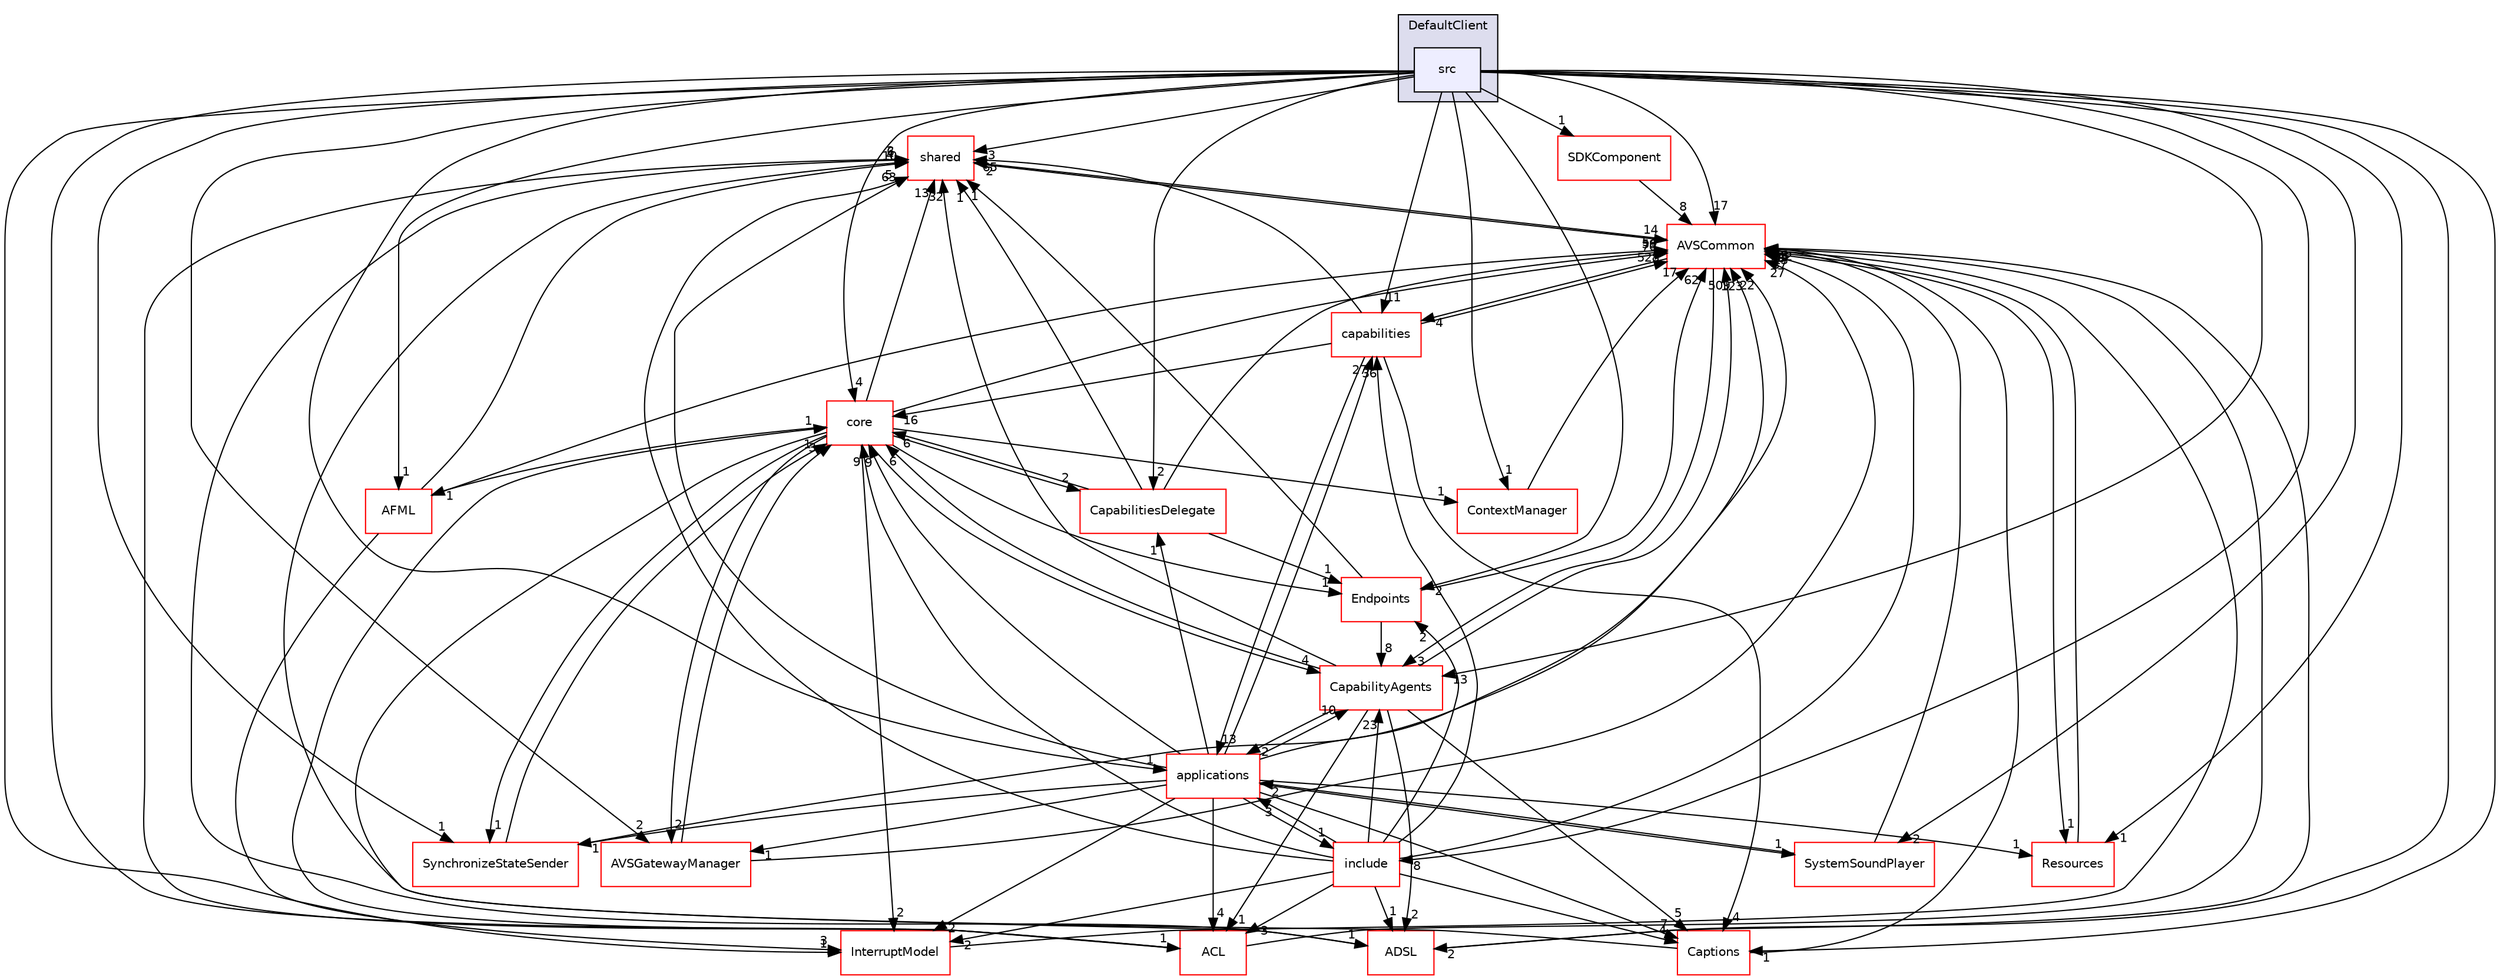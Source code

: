 digraph "/workplace/avs-device-sdk/ApplicationUtilities/DefaultClient/src" {
  compound=true
  node [ fontsize="10", fontname="Helvetica"];
  edge [ labelfontsize="10", labelfontname="Helvetica"];
  subgraph clusterdir_b085260ed2fdec2a77be746aa0e6e508 {
    graph [ bgcolor="#ddddee", pencolor="black", label="DefaultClient" fontname="Helvetica", fontsize="10", URL="dir_b085260ed2fdec2a77be746aa0e6e508.html"]
  dir_73357987a539283f3665c6273c0b97e7 [shape=box, label="src", style="filled", fillcolor="#eeeeff", pencolor="black", URL="dir_73357987a539283f3665c6273c0b97e7.html"];
  }
  dir_9982052f7ce695d12571567315b2fafa [shape=box label="shared" fillcolor="white" style="filled" color="red" URL="dir_9982052f7ce695d12571567315b2fafa.html"];
  dir_15a1dcf98404372b5aa31671439f6987 [shape=box label="AFML" fillcolor="white" style="filled" color="red" URL="dir_15a1dcf98404372b5aa31671439f6987.html"];
  dir_7cf910bd1d7603f12ef47ff650cec893 [shape=box label="CapabilityAgents" fillcolor="white" style="filled" color="red" URL="dir_7cf910bd1d7603f12ef47ff650cec893.html"];
  dir_a6e4fee11f07c3b70486e88fe92cbbdc [shape=box label="applications" fillcolor="white" style="filled" color="red" URL="dir_a6e4fee11f07c3b70486e88fe92cbbdc.html"];
  dir_ed284a04dd0d49c135ac897057737ac2 [shape=box label="ContextManager" fillcolor="white" style="filled" color="red" URL="dir_ed284a04dd0d49c135ac897057737ac2.html"];
  dir_0a90cfc4c6fc93350190d2c91cca5e69 [shape=box label="Endpoints" fillcolor="white" style="filled" color="red" URL="dir_0a90cfc4c6fc93350190d2c91cca5e69.html"];
  dir_de0e77330fd0ab33359e90b501923c8e [shape=box label="Captions" fillcolor="white" style="filled" color="red" URL="dir_de0e77330fd0ab33359e90b501923c8e.html"];
  dir_b1dfedc9efa610ba8c818c30206ff41f [shape=box label="ACL" fillcolor="white" style="filled" color="red" URL="dir_b1dfedc9efa610ba8c818c30206ff41f.html"];
  dir_64fbf9e5512ec11acc25e4f2d433d2a3 [shape=box label="Resources" fillcolor="white" style="filled" color="red" URL="dir_64fbf9e5512ec11acc25e4f2d433d2a3.html"];
  dir_13e65effb2bde530b17b3d5eefcd0266 [shape=box label="AVSCommon" fillcolor="white" style="filled" color="red" URL="dir_13e65effb2bde530b17b3d5eefcd0266.html"];
  dir_393484519c59ac99088674c9b5ebc5b9 [shape=box label="AVSGatewayManager" fillcolor="white" style="filled" color="red" URL="dir_393484519c59ac99088674c9b5ebc5b9.html"];
  dir_4270bfced15e0e73154b13468c7c9ad9 [shape=box label="core" fillcolor="white" style="filled" color="red" URL="dir_4270bfced15e0e73154b13468c7c9ad9.html"];
  dir_edb1b7e8f1a5d5a1b864206edd6d398d [shape=box label="ADSL" fillcolor="white" style="filled" color="red" URL="dir_edb1b7e8f1a5d5a1b864206edd6d398d.html"];
  dir_1da5878b5eab0954316ec5377b4b3029 [shape=box label="InterruptModel" fillcolor="white" style="filled" color="red" URL="dir_1da5878b5eab0954316ec5377b4b3029.html"];
  dir_94664342cdd4e8b623871c4249e41fd7 [shape=box label="SDKComponent" fillcolor="white" style="filled" color="red" URL="dir_94664342cdd4e8b623871c4249e41fd7.html"];
  dir_55f1e16e469d547c636a522dac21b8a1 [shape=box label="capabilities" fillcolor="white" style="filled" color="red" URL="dir_55f1e16e469d547c636a522dac21b8a1.html"];
  dir_3bb03bb8f5c109658007b64753c5da0f [shape=box label="SynchronizeStateSender" fillcolor="white" style="filled" color="red" URL="dir_3bb03bb8f5c109658007b64753c5da0f.html"];
  dir_924a657fe36215a0159270de1b610651 [shape=box label="CapabilitiesDelegate" fillcolor="white" style="filled" color="red" URL="dir_924a657fe36215a0159270de1b610651.html"];
  dir_2ce7981903fe15aa6f7811d72ec7c5b0 [shape=box label="include" fillcolor="white" style="filled" color="red" URL="dir_2ce7981903fe15aa6f7811d72ec7c5b0.html"];
  dir_fc8c20e5d71619da5d4e3293dc378e56 [shape=box label="SystemSoundPlayer" fillcolor="white" style="filled" color="red" URL="dir_fc8c20e5d71619da5d4e3293dc378e56.html"];
  dir_73357987a539283f3665c6273c0b97e7->dir_9982052f7ce695d12571567315b2fafa [headlabel="3", labeldistance=1.5 headhref="dir_000126_000598.html"];
  dir_73357987a539283f3665c6273c0b97e7->dir_15a1dcf98404372b5aa31671439f6987 [headlabel="1", labeldistance=1.5 headhref="dir_000126_000023.html"];
  dir_73357987a539283f3665c6273c0b97e7->dir_7cf910bd1d7603f12ef47ff650cec893 [headlabel="13", labeldistance=1.5 headhref="dir_000126_000357.html"];
  dir_73357987a539283f3665c6273c0b97e7->dir_a6e4fee11f07c3b70486e88fe92cbbdc [headlabel="1", labeldistance=1.5 headhref="dir_000126_000028.html"];
  dir_73357987a539283f3665c6273c0b97e7->dir_ed284a04dd0d49c135ac897057737ac2 [headlabel="1", labeldistance=1.5 headhref="dir_000126_000456.html"];
  dir_73357987a539283f3665c6273c0b97e7->dir_0a90cfc4c6fc93350190d2c91cca5e69 [headlabel="2", labeldistance=1.5 headhref="dir_000126_000514.html"];
  dir_73357987a539283f3665c6273c0b97e7->dir_de0e77330fd0ab33359e90b501923c8e [headlabel="1", labeldistance=1.5 headhref="dir_000126_000435.html"];
  dir_73357987a539283f3665c6273c0b97e7->dir_b1dfedc9efa610ba8c818c30206ff41f [headlabel="1", labeldistance=1.5 headhref="dir_000126_000000.html"];
  dir_73357987a539283f3665c6273c0b97e7->dir_64fbf9e5512ec11acc25e4f2d433d2a3 [headlabel="1", labeldistance=1.5 headhref="dir_000126_000127.html"];
  dir_73357987a539283f3665c6273c0b97e7->dir_13e65effb2bde530b17b3d5eefcd0266 [headlabel="17", labeldistance=1.5 headhref="dir_000126_000017.html"];
  dir_73357987a539283f3665c6273c0b97e7->dir_393484519c59ac99088674c9b5ebc5b9 [headlabel="2", labeldistance=1.5 headhref="dir_000126_000247.html"];
  dir_73357987a539283f3665c6273c0b97e7->dir_4270bfced15e0e73154b13468c7c9ad9 [headlabel="4", labeldistance=1.5 headhref="dir_000126_000461.html"];
  dir_73357987a539283f3665c6273c0b97e7->dir_edb1b7e8f1a5d5a1b864206edd6d398d [headlabel="2", labeldistance=1.5 headhref="dir_000126_000011.html"];
  dir_73357987a539283f3665c6273c0b97e7->dir_1da5878b5eab0954316ec5377b4b3029 [headlabel="1", labeldistance=1.5 headhref="dir_000126_000524.html"];
  dir_73357987a539283f3665c6273c0b97e7->dir_94664342cdd4e8b623871c4249e41fd7 [headlabel="1", labeldistance=1.5 headhref="dir_000126_000133.html"];
  dir_73357987a539283f3665c6273c0b97e7->dir_55f1e16e469d547c636a522dac21b8a1 [headlabel="11", labeldistance=1.5 headhref="dir_000126_000149.html"];
  dir_73357987a539283f3665c6273c0b97e7->dir_3bb03bb8f5c109658007b64753c5da0f [headlabel="1", labeldistance=1.5 headhref="dir_000126_000649.html"];
  dir_73357987a539283f3665c6273c0b97e7->dir_924a657fe36215a0159270de1b610651 [headlabel="2", labeldistance=1.5 headhref="dir_000126_000009.html"];
  dir_73357987a539283f3665c6273c0b97e7->dir_2ce7981903fe15aa6f7811d72ec7c5b0 [headlabel="8", labeldistance=1.5 headhref="dir_000126_000124.html"];
  dir_73357987a539283f3665c6273c0b97e7->dir_fc8c20e5d71619da5d4e3293dc378e56 [headlabel="2", labeldistance=1.5 headhref="dir_000126_000138.html"];
  dir_9982052f7ce695d12571567315b2fafa->dir_13e65effb2bde530b17b3d5eefcd0266 [headlabel="14", labeldistance=1.5 headhref="dir_000598_000017.html"];
  dir_15a1dcf98404372b5aa31671439f6987->dir_9982052f7ce695d12571567315b2fafa [headlabel="10", labeldistance=1.5 headhref="dir_000023_000598.html"];
  dir_15a1dcf98404372b5aa31671439f6987->dir_13e65effb2bde530b17b3d5eefcd0266 [headlabel="54", labeldistance=1.5 headhref="dir_000023_000017.html"];
  dir_15a1dcf98404372b5aa31671439f6987->dir_1da5878b5eab0954316ec5377b4b3029 [headlabel="3", labeldistance=1.5 headhref="dir_000023_000524.html"];
  dir_7cf910bd1d7603f12ef47ff650cec893->dir_9982052f7ce695d12571567315b2fafa [headlabel="32", labeldistance=1.5 headhref="dir_000357_000598.html"];
  dir_7cf910bd1d7603f12ef47ff650cec893->dir_a6e4fee11f07c3b70486e88fe92cbbdc [headlabel="2", labeldistance=1.5 headhref="dir_000357_000028.html"];
  dir_7cf910bd1d7603f12ef47ff650cec893->dir_de0e77330fd0ab33359e90b501923c8e [headlabel="5", labeldistance=1.5 headhref="dir_000357_000435.html"];
  dir_7cf910bd1d7603f12ef47ff650cec893->dir_b1dfedc9efa610ba8c818c30206ff41f [headlabel="1", labeldistance=1.5 headhref="dir_000357_000000.html"];
  dir_7cf910bd1d7603f12ef47ff650cec893->dir_13e65effb2bde530b17b3d5eefcd0266 [headlabel="509", labeldistance=1.5 headhref="dir_000357_000017.html"];
  dir_7cf910bd1d7603f12ef47ff650cec893->dir_4270bfced15e0e73154b13468c7c9ad9 [headlabel="6", labeldistance=1.5 headhref="dir_000357_000461.html"];
  dir_7cf910bd1d7603f12ef47ff650cec893->dir_edb1b7e8f1a5d5a1b864206edd6d398d [headlabel="2", labeldistance=1.5 headhref="dir_000357_000011.html"];
  dir_a6e4fee11f07c3b70486e88fe92cbbdc->dir_9982052f7ce695d12571567315b2fafa [headlabel="63", labeldistance=1.5 headhref="dir_000028_000598.html"];
  dir_a6e4fee11f07c3b70486e88fe92cbbdc->dir_7cf910bd1d7603f12ef47ff650cec893 [headlabel="10", labeldistance=1.5 headhref="dir_000028_000357.html"];
  dir_a6e4fee11f07c3b70486e88fe92cbbdc->dir_de0e77330fd0ab33359e90b501923c8e [headlabel="7", labeldistance=1.5 headhref="dir_000028_000435.html"];
  dir_a6e4fee11f07c3b70486e88fe92cbbdc->dir_b1dfedc9efa610ba8c818c30206ff41f [headlabel="4", labeldistance=1.5 headhref="dir_000028_000000.html"];
  dir_a6e4fee11f07c3b70486e88fe92cbbdc->dir_64fbf9e5512ec11acc25e4f2d433d2a3 [headlabel="1", labeldistance=1.5 headhref="dir_000028_000127.html"];
  dir_a6e4fee11f07c3b70486e88fe92cbbdc->dir_13e65effb2bde530b17b3d5eefcd0266 [headlabel="123", labeldistance=1.5 headhref="dir_000028_000017.html"];
  dir_a6e4fee11f07c3b70486e88fe92cbbdc->dir_393484519c59ac99088674c9b5ebc5b9 [headlabel="1", labeldistance=1.5 headhref="dir_000028_000247.html"];
  dir_a6e4fee11f07c3b70486e88fe92cbbdc->dir_4270bfced15e0e73154b13468c7c9ad9 [headlabel="9", labeldistance=1.5 headhref="dir_000028_000461.html"];
  dir_a6e4fee11f07c3b70486e88fe92cbbdc->dir_1da5878b5eab0954316ec5377b4b3029 [headlabel="2", labeldistance=1.5 headhref="dir_000028_000524.html"];
  dir_a6e4fee11f07c3b70486e88fe92cbbdc->dir_55f1e16e469d547c636a522dac21b8a1 [headlabel="27", labeldistance=1.5 headhref="dir_000028_000149.html"];
  dir_a6e4fee11f07c3b70486e88fe92cbbdc->dir_3bb03bb8f5c109658007b64753c5da0f [headlabel="1", labeldistance=1.5 headhref="dir_000028_000649.html"];
  dir_a6e4fee11f07c3b70486e88fe92cbbdc->dir_924a657fe36215a0159270de1b610651 [headlabel="1", labeldistance=1.5 headhref="dir_000028_000009.html"];
  dir_a6e4fee11f07c3b70486e88fe92cbbdc->dir_2ce7981903fe15aa6f7811d72ec7c5b0 [headlabel="1", labeldistance=1.5 headhref="dir_000028_000124.html"];
  dir_a6e4fee11f07c3b70486e88fe92cbbdc->dir_fc8c20e5d71619da5d4e3293dc378e56 [headlabel="1", labeldistance=1.5 headhref="dir_000028_000138.html"];
  dir_ed284a04dd0d49c135ac897057737ac2->dir_13e65effb2bde530b17b3d5eefcd0266 [headlabel="17", labeldistance=1.5 headhref="dir_000456_000017.html"];
  dir_0a90cfc4c6fc93350190d2c91cca5e69->dir_9982052f7ce695d12571567315b2fafa [headlabel="1", labeldistance=1.5 headhref="dir_000514_000598.html"];
  dir_0a90cfc4c6fc93350190d2c91cca5e69->dir_7cf910bd1d7603f12ef47ff650cec893 [headlabel="8", labeldistance=1.5 headhref="dir_000514_000357.html"];
  dir_0a90cfc4c6fc93350190d2c91cca5e69->dir_13e65effb2bde530b17b3d5eefcd0266 [headlabel="62", labeldistance=1.5 headhref="dir_000514_000017.html"];
  dir_de0e77330fd0ab33359e90b501923c8e->dir_9982052f7ce695d12571567315b2fafa [headlabel="4", labeldistance=1.5 headhref="dir_000435_000598.html"];
  dir_de0e77330fd0ab33359e90b501923c8e->dir_13e65effb2bde530b17b3d5eefcd0266 [headlabel="24", labeldistance=1.5 headhref="dir_000435_000017.html"];
  dir_b1dfedc9efa610ba8c818c30206ff41f->dir_9982052f7ce695d12571567315b2fafa [headlabel="2", labeldistance=1.5 headhref="dir_000000_000598.html"];
  dir_b1dfedc9efa610ba8c818c30206ff41f->dir_13e65effb2bde530b17b3d5eefcd0266 [headlabel="142", labeldistance=1.5 headhref="dir_000000_000017.html"];
  dir_b1dfedc9efa610ba8c818c30206ff41f->dir_4270bfced15e0e73154b13468c7c9ad9 [headlabel="1", labeldistance=1.5 headhref="dir_000000_000461.html"];
  dir_64fbf9e5512ec11acc25e4f2d433d2a3->dir_13e65effb2bde530b17b3d5eefcd0266 [headlabel="13", labeldistance=1.5 headhref="dir_000127_000017.html"];
  dir_13e65effb2bde530b17b3d5eefcd0266->dir_9982052f7ce695d12571567315b2fafa [headlabel="2", labeldistance=1.5 headhref="dir_000017_000598.html"];
  dir_13e65effb2bde530b17b3d5eefcd0266->dir_7cf910bd1d7603f12ef47ff650cec893 [headlabel="3", labeldistance=1.5 headhref="dir_000017_000357.html"];
  dir_13e65effb2bde530b17b3d5eefcd0266->dir_64fbf9e5512ec11acc25e4f2d433d2a3 [headlabel="1", labeldistance=1.5 headhref="dir_000017_000127.html"];
  dir_13e65effb2bde530b17b3d5eefcd0266->dir_55f1e16e469d547c636a522dac21b8a1 [headlabel="4", labeldistance=1.5 headhref="dir_000017_000149.html"];
  dir_393484519c59ac99088674c9b5ebc5b9->dir_13e65effb2bde530b17b3d5eefcd0266 [headlabel="27", labeldistance=1.5 headhref="dir_000247_000017.html"];
  dir_393484519c59ac99088674c9b5ebc5b9->dir_4270bfced15e0e73154b13468c7c9ad9 [headlabel="3", labeldistance=1.5 headhref="dir_000247_000461.html"];
  dir_4270bfced15e0e73154b13468c7c9ad9->dir_9982052f7ce695d12571567315b2fafa [headlabel="13", labeldistance=1.5 headhref="dir_000461_000598.html"];
  dir_4270bfced15e0e73154b13468c7c9ad9->dir_15a1dcf98404372b5aa31671439f6987 [headlabel="1", labeldistance=1.5 headhref="dir_000461_000023.html"];
  dir_4270bfced15e0e73154b13468c7c9ad9->dir_7cf910bd1d7603f12ef47ff650cec893 [headlabel="4", labeldistance=1.5 headhref="dir_000461_000357.html"];
  dir_4270bfced15e0e73154b13468c7c9ad9->dir_ed284a04dd0d49c135ac897057737ac2 [headlabel="1", labeldistance=1.5 headhref="dir_000461_000456.html"];
  dir_4270bfced15e0e73154b13468c7c9ad9->dir_0a90cfc4c6fc93350190d2c91cca5e69 [headlabel="1", labeldistance=1.5 headhref="dir_000461_000514.html"];
  dir_4270bfced15e0e73154b13468c7c9ad9->dir_13e65effb2bde530b17b3d5eefcd0266 [headlabel="76", labeldistance=1.5 headhref="dir_000461_000017.html"];
  dir_4270bfced15e0e73154b13468c7c9ad9->dir_393484519c59ac99088674c9b5ebc5b9 [headlabel="2", labeldistance=1.5 headhref="dir_000461_000247.html"];
  dir_4270bfced15e0e73154b13468c7c9ad9->dir_edb1b7e8f1a5d5a1b864206edd6d398d [headlabel="1", labeldistance=1.5 headhref="dir_000461_000011.html"];
  dir_4270bfced15e0e73154b13468c7c9ad9->dir_1da5878b5eab0954316ec5377b4b3029 [headlabel="2", labeldistance=1.5 headhref="dir_000461_000524.html"];
  dir_4270bfced15e0e73154b13468c7c9ad9->dir_3bb03bb8f5c109658007b64753c5da0f [headlabel="1", labeldistance=1.5 headhref="dir_000461_000649.html"];
  dir_4270bfced15e0e73154b13468c7c9ad9->dir_924a657fe36215a0159270de1b610651 [headlabel="2", labeldistance=1.5 headhref="dir_000461_000009.html"];
  dir_edb1b7e8f1a5d5a1b864206edd6d398d->dir_9982052f7ce695d12571567315b2fafa [headlabel="6", labeldistance=1.5 headhref="dir_000011_000598.html"];
  dir_edb1b7e8f1a5d5a1b864206edd6d398d->dir_13e65effb2bde530b17b3d5eefcd0266 [headlabel="53", labeldistance=1.5 headhref="dir_000011_000017.html"];
  dir_1da5878b5eab0954316ec5377b4b3029->dir_13e65effb2bde530b17b3d5eefcd0266 [headlabel="6", labeldistance=1.5 headhref="dir_000524_000017.html"];
  dir_94664342cdd4e8b623871c4249e41fd7->dir_13e65effb2bde530b17b3d5eefcd0266 [headlabel="8", labeldistance=1.5 headhref="dir_000133_000017.html"];
  dir_55f1e16e469d547c636a522dac21b8a1->dir_9982052f7ce695d12571567315b2fafa [headlabel="65", labeldistance=1.5 headhref="dir_000149_000598.html"];
  dir_55f1e16e469d547c636a522dac21b8a1->dir_a6e4fee11f07c3b70486e88fe92cbbdc [headlabel="13", labeldistance=1.5 headhref="dir_000149_000028.html"];
  dir_55f1e16e469d547c636a522dac21b8a1->dir_de0e77330fd0ab33359e90b501923c8e [headlabel="4", labeldistance=1.5 headhref="dir_000149_000435.html"];
  dir_55f1e16e469d547c636a522dac21b8a1->dir_13e65effb2bde530b17b3d5eefcd0266 [headlabel="528", labeldistance=1.5 headhref="dir_000149_000017.html"];
  dir_55f1e16e469d547c636a522dac21b8a1->dir_4270bfced15e0e73154b13468c7c9ad9 [headlabel="16", labeldistance=1.5 headhref="dir_000149_000461.html"];
  dir_3bb03bb8f5c109658007b64753c5da0f->dir_13e65effb2bde530b17b3d5eefcd0266 [headlabel="22", labeldistance=1.5 headhref="dir_000649_000017.html"];
  dir_3bb03bb8f5c109658007b64753c5da0f->dir_4270bfced15e0e73154b13468c7c9ad9 [headlabel="1", labeldistance=1.5 headhref="dir_000649_000461.html"];
  dir_924a657fe36215a0159270de1b610651->dir_9982052f7ce695d12571567315b2fafa [headlabel="1", labeldistance=1.5 headhref="dir_000009_000598.html"];
  dir_924a657fe36215a0159270de1b610651->dir_0a90cfc4c6fc93350190d2c91cca5e69 [headlabel="1", labeldistance=1.5 headhref="dir_000009_000514.html"];
  dir_924a657fe36215a0159270de1b610651->dir_13e65effb2bde530b17b3d5eefcd0266 [headlabel="59", labeldistance=1.5 headhref="dir_000009_000017.html"];
  dir_924a657fe36215a0159270de1b610651->dir_4270bfced15e0e73154b13468c7c9ad9 [headlabel="6", labeldistance=1.5 headhref="dir_000009_000461.html"];
  dir_2ce7981903fe15aa6f7811d72ec7c5b0->dir_9982052f7ce695d12571567315b2fafa [headlabel="5", labeldistance=1.5 headhref="dir_000124_000598.html"];
  dir_2ce7981903fe15aa6f7811d72ec7c5b0->dir_7cf910bd1d7603f12ef47ff650cec893 [headlabel="23", labeldistance=1.5 headhref="dir_000124_000357.html"];
  dir_2ce7981903fe15aa6f7811d72ec7c5b0->dir_a6e4fee11f07c3b70486e88fe92cbbdc [headlabel="3", labeldistance=1.5 headhref="dir_000124_000028.html"];
  dir_2ce7981903fe15aa6f7811d72ec7c5b0->dir_0a90cfc4c6fc93350190d2c91cca5e69 [headlabel="2", labeldistance=1.5 headhref="dir_000124_000514.html"];
  dir_2ce7981903fe15aa6f7811d72ec7c5b0->dir_de0e77330fd0ab33359e90b501923c8e [headlabel="4", labeldistance=1.5 headhref="dir_000124_000435.html"];
  dir_2ce7981903fe15aa6f7811d72ec7c5b0->dir_b1dfedc9efa610ba8c818c30206ff41f [headlabel="3", labeldistance=1.5 headhref="dir_000124_000000.html"];
  dir_2ce7981903fe15aa6f7811d72ec7c5b0->dir_13e65effb2bde530b17b3d5eefcd0266 [headlabel="87", labeldistance=1.5 headhref="dir_000124_000017.html"];
  dir_2ce7981903fe15aa6f7811d72ec7c5b0->dir_4270bfced15e0e73154b13468c7c9ad9 [headlabel="9", labeldistance=1.5 headhref="dir_000124_000461.html"];
  dir_2ce7981903fe15aa6f7811d72ec7c5b0->dir_edb1b7e8f1a5d5a1b864206edd6d398d [headlabel="1", labeldistance=1.5 headhref="dir_000124_000011.html"];
  dir_2ce7981903fe15aa6f7811d72ec7c5b0->dir_1da5878b5eab0954316ec5377b4b3029 [headlabel="2", labeldistance=1.5 headhref="dir_000124_000524.html"];
  dir_2ce7981903fe15aa6f7811d72ec7c5b0->dir_55f1e16e469d547c636a522dac21b8a1 [headlabel="36", labeldistance=1.5 headhref="dir_000124_000149.html"];
  dir_fc8c20e5d71619da5d4e3293dc378e56->dir_a6e4fee11f07c3b70486e88fe92cbbdc [headlabel="2", labeldistance=1.5 headhref="dir_000138_000028.html"];
  dir_fc8c20e5d71619da5d4e3293dc378e56->dir_13e65effb2bde530b17b3d5eefcd0266 [headlabel="9", labeldistance=1.5 headhref="dir_000138_000017.html"];
}

